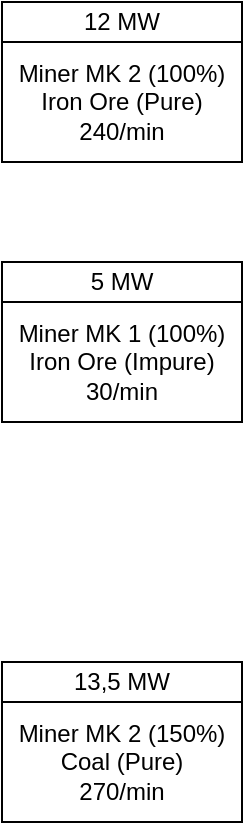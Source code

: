 <mxfile version="23.0.2" type="github">
  <diagram name="Steel I" id="jZe_JqN8-TlA7-YUlp_m">
    <mxGraphModel dx="880" dy="468" grid="1" gridSize="10" guides="1" tooltips="1" connect="1" arrows="1" fold="1" page="1" pageScale="1" pageWidth="1654" pageHeight="1169" math="0" shadow="0">
      <root>
        <mxCell id="0" />
        <mxCell id="1" parent="0" />
        <mxCell id="Wl_ogfw9vnNZ51JvRlCD-12" value="" style="group" vertex="1" connectable="0" parent="1">
          <mxGeometry x="40" y="200" width="120" height="80" as="geometry" />
        </mxCell>
        <mxCell id="Wl_ogfw9vnNZ51JvRlCD-4" value="Miner MK 1 (100%)&lt;br&gt;Iron Ore (Impure) 30/min" style="rounded=0;whiteSpace=wrap;html=1;" vertex="1" parent="Wl_ogfw9vnNZ51JvRlCD-12">
          <mxGeometry y="20" width="120" height="60" as="geometry" />
        </mxCell>
        <mxCell id="Wl_ogfw9vnNZ51JvRlCD-11" value="5 MW" style="rounded=0;whiteSpace=wrap;html=1;" vertex="1" parent="Wl_ogfw9vnNZ51JvRlCD-12">
          <mxGeometry width="120" height="20" as="geometry" />
        </mxCell>
        <mxCell id="Wl_ogfw9vnNZ51JvRlCD-2" value="Miner MK 2 (100%)&lt;br&gt;Iron Ore (Pure)&lt;br&gt;240/min" style="rounded=0;whiteSpace=wrap;html=1;container=0;" vertex="1" parent="1">
          <mxGeometry x="40" y="90" width="120" height="60" as="geometry" />
        </mxCell>
        <mxCell id="Wl_ogfw9vnNZ51JvRlCD-10" value="12 MW" style="rounded=0;whiteSpace=wrap;html=1;container=0;" vertex="1" parent="1">
          <mxGeometry x="40" y="70" width="120" height="20" as="geometry" />
        </mxCell>
        <mxCell id="Wl_ogfw9vnNZ51JvRlCD-14" value="" style="group" vertex="1" connectable="0" parent="1">
          <mxGeometry x="40" y="400" width="120" height="80" as="geometry" />
        </mxCell>
        <mxCell id="Wl_ogfw9vnNZ51JvRlCD-8" value="Miner MK 2 (150%)&lt;br&gt;Coal (Pure)&lt;br&gt;270/min" style="rounded=0;whiteSpace=wrap;html=1;container=0;" vertex="1" parent="Wl_ogfw9vnNZ51JvRlCD-14">
          <mxGeometry y="20" width="120" height="60" as="geometry" />
        </mxCell>
        <mxCell id="Wl_ogfw9vnNZ51JvRlCD-9" value="13,5 MW" style="rounded=0;whiteSpace=wrap;html=1;container=0;" vertex="1" parent="Wl_ogfw9vnNZ51JvRlCD-14">
          <mxGeometry width="120" height="20" as="geometry" />
        </mxCell>
      </root>
    </mxGraphModel>
  </diagram>
</mxfile>
